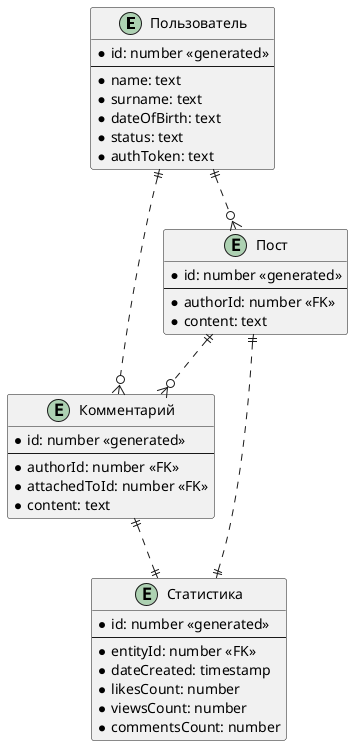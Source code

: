 @startuml Social_network_context_entities
entity "Пользователь" as user {
    * id: number <<generated>>
    --
    * name: text
    * surname: text
    * dateOfBirth: text
    * status: text
    * authToken: text
}

entity "Пост" as post {
    * id: number <<generated>>
    --
    * authorId: number <<FK>>
    * content: text
}

entity "Комментарий" as comment {
    * id: number <<generated>>
    --
    * authorId: number <<FK>>
    * attachedToId: number <<FK>>
    * content: text
}

entity "Статистика" as statistics {
    * id: number <<generated>>
    --
    * entityId: number <<FK>>
    * dateCreated: timestamp
    * likesCount: number
    * viewsCount: number
    * commentsCount: number
}

user ||..o{ post
user ||..o{ comment
post ||..o{ comment
post ||..|| statistics
comment ||..|| statistics


@enduml
